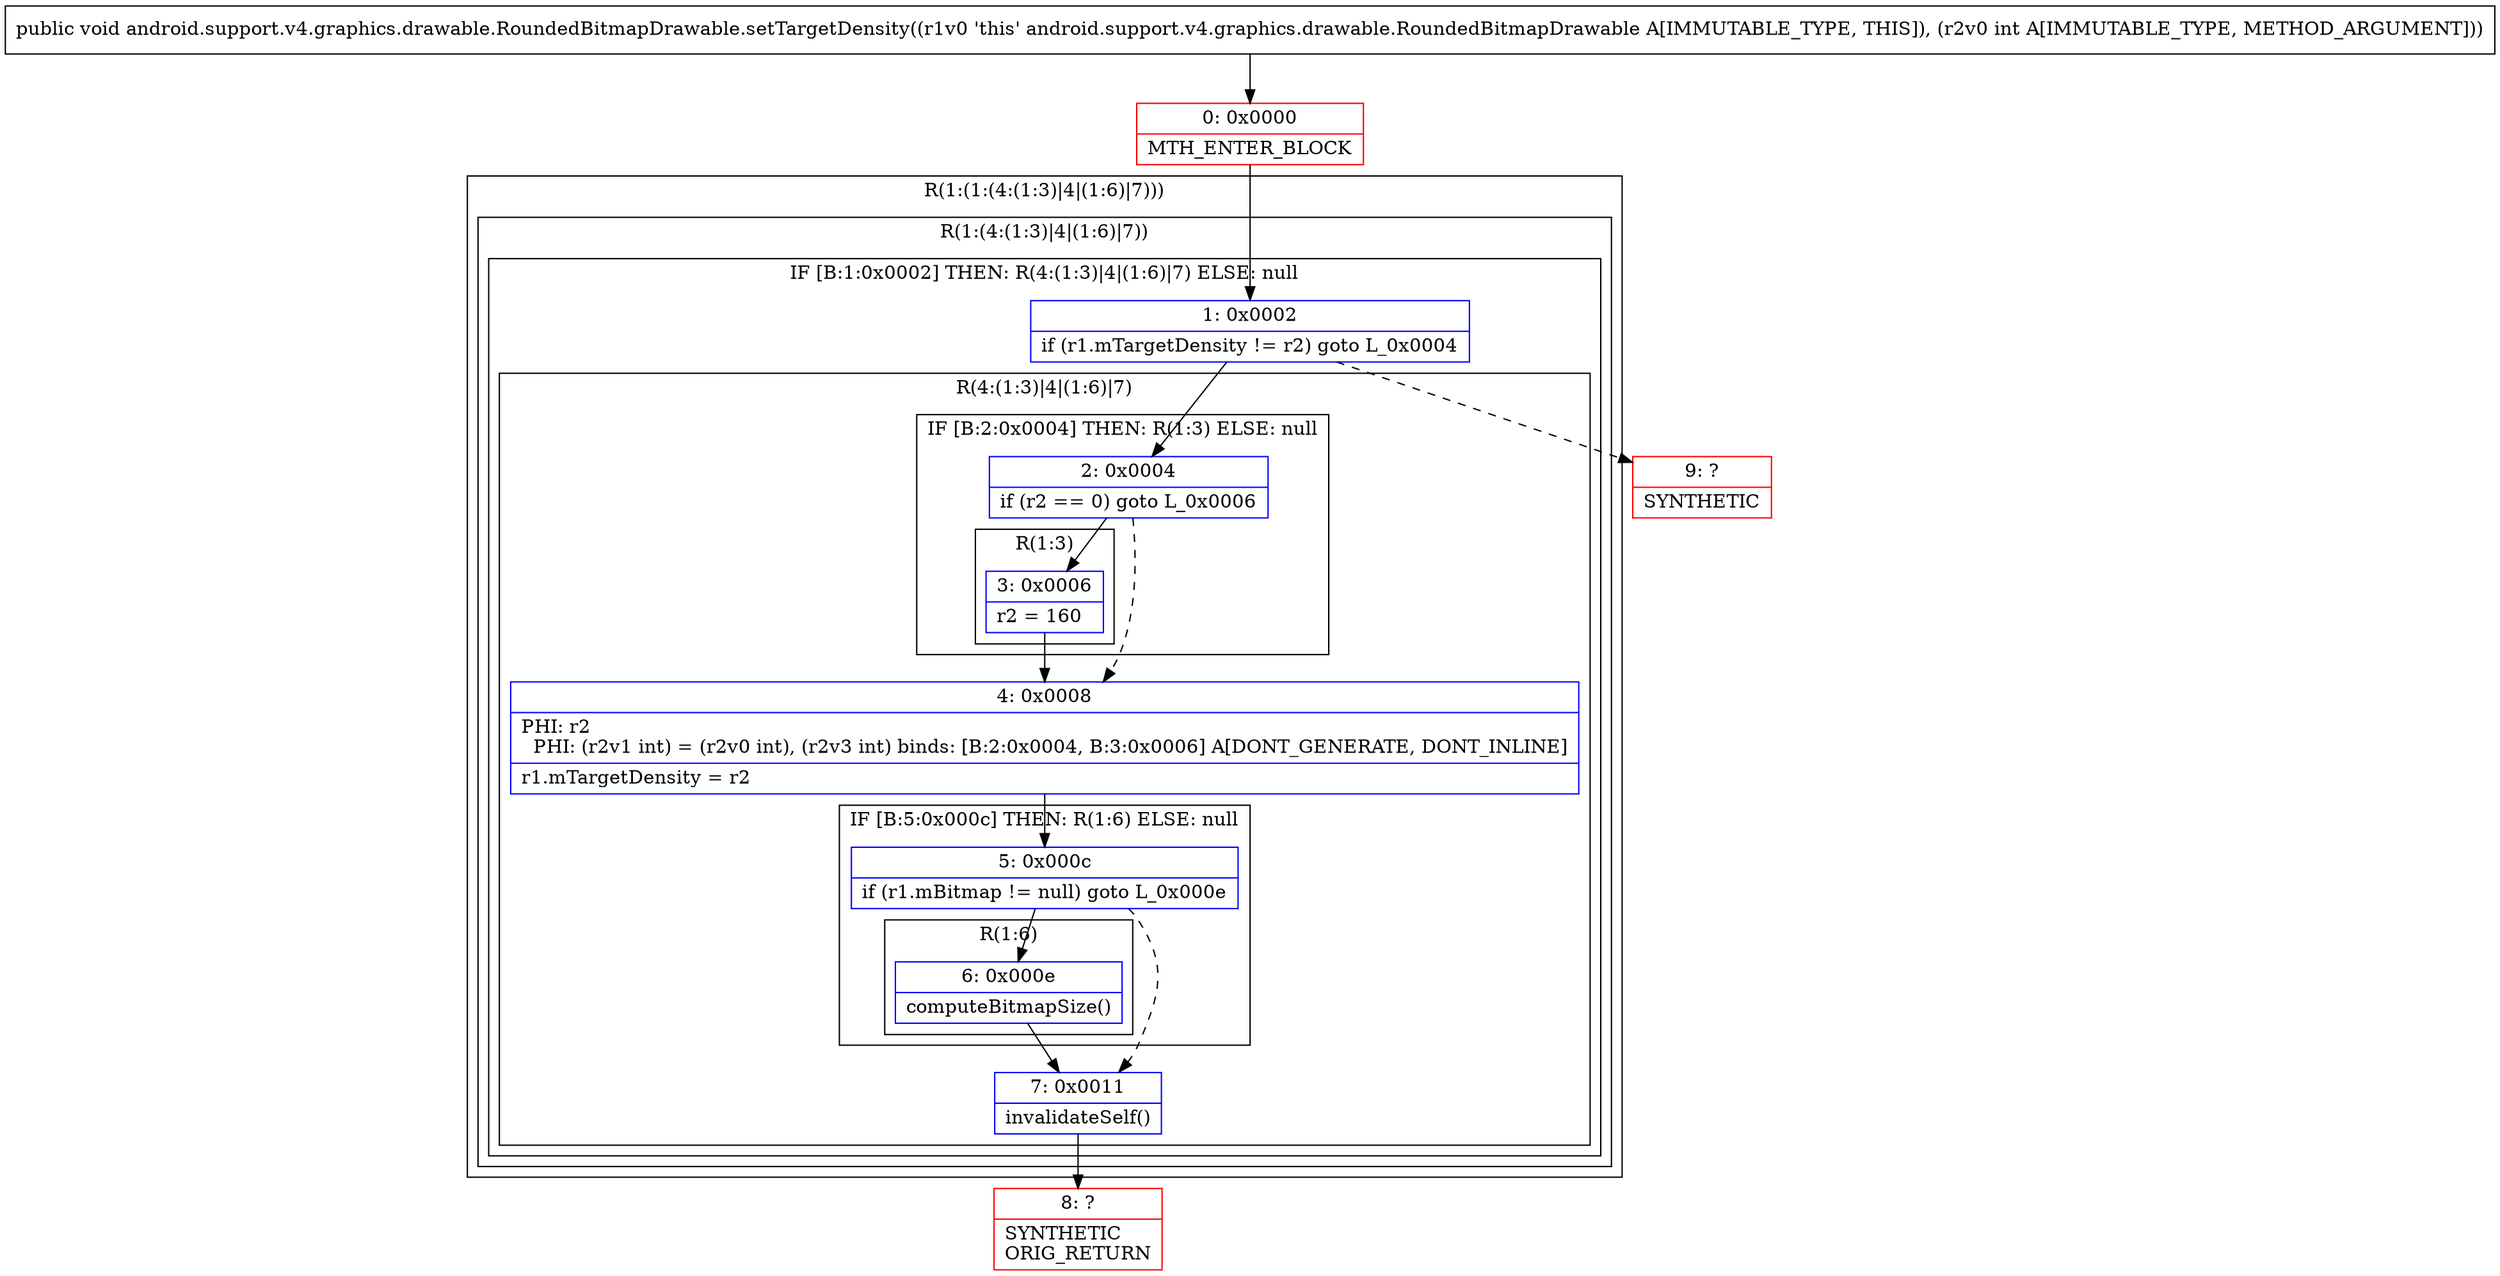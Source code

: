 digraph "CFG forandroid.support.v4.graphics.drawable.RoundedBitmapDrawable.setTargetDensity(I)V" {
subgraph cluster_Region_834948290 {
label = "R(1:(1:(4:(1:3)|4|(1:6)|7)))";
node [shape=record,color=blue];
subgraph cluster_Region_769785045 {
label = "R(1:(4:(1:3)|4|(1:6)|7))";
node [shape=record,color=blue];
subgraph cluster_IfRegion_685109487 {
label = "IF [B:1:0x0002] THEN: R(4:(1:3)|4|(1:6)|7) ELSE: null";
node [shape=record,color=blue];
Node_1 [shape=record,label="{1\:\ 0x0002|if (r1.mTargetDensity != r2) goto L_0x0004\l}"];
subgraph cluster_Region_1762655264 {
label = "R(4:(1:3)|4|(1:6)|7)";
node [shape=record,color=blue];
subgraph cluster_IfRegion_2059276191 {
label = "IF [B:2:0x0004] THEN: R(1:3) ELSE: null";
node [shape=record,color=blue];
Node_2 [shape=record,label="{2\:\ 0x0004|if (r2 == 0) goto L_0x0006\l}"];
subgraph cluster_Region_1486574409 {
label = "R(1:3)";
node [shape=record,color=blue];
Node_3 [shape=record,label="{3\:\ 0x0006|r2 = 160\l}"];
}
}
Node_4 [shape=record,label="{4\:\ 0x0008|PHI: r2 \l  PHI: (r2v1 int) = (r2v0 int), (r2v3 int) binds: [B:2:0x0004, B:3:0x0006] A[DONT_GENERATE, DONT_INLINE]\l|r1.mTargetDensity = r2\l}"];
subgraph cluster_IfRegion_1598980669 {
label = "IF [B:5:0x000c] THEN: R(1:6) ELSE: null";
node [shape=record,color=blue];
Node_5 [shape=record,label="{5\:\ 0x000c|if (r1.mBitmap != null) goto L_0x000e\l}"];
subgraph cluster_Region_1236699912 {
label = "R(1:6)";
node [shape=record,color=blue];
Node_6 [shape=record,label="{6\:\ 0x000e|computeBitmapSize()\l}"];
}
}
Node_7 [shape=record,label="{7\:\ 0x0011|invalidateSelf()\l}"];
}
}
}
}
Node_0 [shape=record,color=red,label="{0\:\ 0x0000|MTH_ENTER_BLOCK\l}"];
Node_8 [shape=record,color=red,label="{8\:\ ?|SYNTHETIC\lORIG_RETURN\l}"];
Node_9 [shape=record,color=red,label="{9\:\ ?|SYNTHETIC\l}"];
MethodNode[shape=record,label="{public void android.support.v4.graphics.drawable.RoundedBitmapDrawable.setTargetDensity((r1v0 'this' android.support.v4.graphics.drawable.RoundedBitmapDrawable A[IMMUTABLE_TYPE, THIS]), (r2v0 int A[IMMUTABLE_TYPE, METHOD_ARGUMENT])) }"];
MethodNode -> Node_0;
Node_1 -> Node_2;
Node_1 -> Node_9[style=dashed];
Node_2 -> Node_3;
Node_2 -> Node_4[style=dashed];
Node_3 -> Node_4;
Node_4 -> Node_5;
Node_5 -> Node_6;
Node_5 -> Node_7[style=dashed];
Node_6 -> Node_7;
Node_7 -> Node_8;
Node_0 -> Node_1;
}

